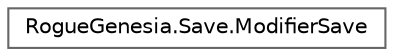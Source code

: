 digraph "Graphical Class Hierarchy"
{
 // LATEX_PDF_SIZE
  bgcolor="transparent";
  edge [fontname=Helvetica,fontsize=10,labelfontname=Helvetica,labelfontsize=10];
  node [fontname=Helvetica,fontsize=10,shape=box,height=0.2,width=0.4];
  rankdir="LR";
  Node0 [label="RogueGenesia.Save.ModifierSave",height=0.2,width=0.4,color="grey40", fillcolor="white", style="filled",URL="$class_rogue_genesia_1_1_save_1_1_modifier_save.html",tooltip=" "];
}
